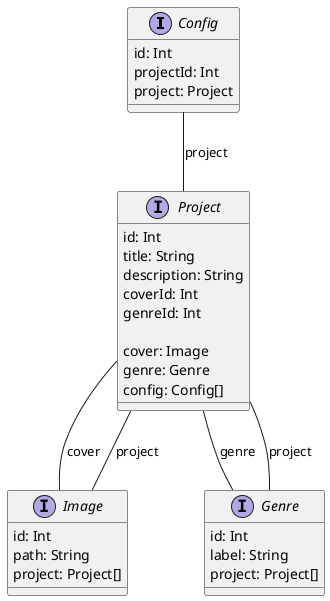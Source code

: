@startuml

interface Config {
  id: Int
  projectId: Int
  project: Project
}

interface Image {
  id: Int
  path: String
  project: Project[]
}

interface Genre {
  id: Int
  label: String
  project: Project[]
}

interface Project {
  id: Int
  title: String
  description: String
  coverId: Int
  genreId: Int

  cover: Image
  genre: Genre
  config: Config[]
}

Config -- Project : project
Image -- Project : project
Genre -- Project : project
Project -- Image : cover
Project -- Genre : genre

@enduml
